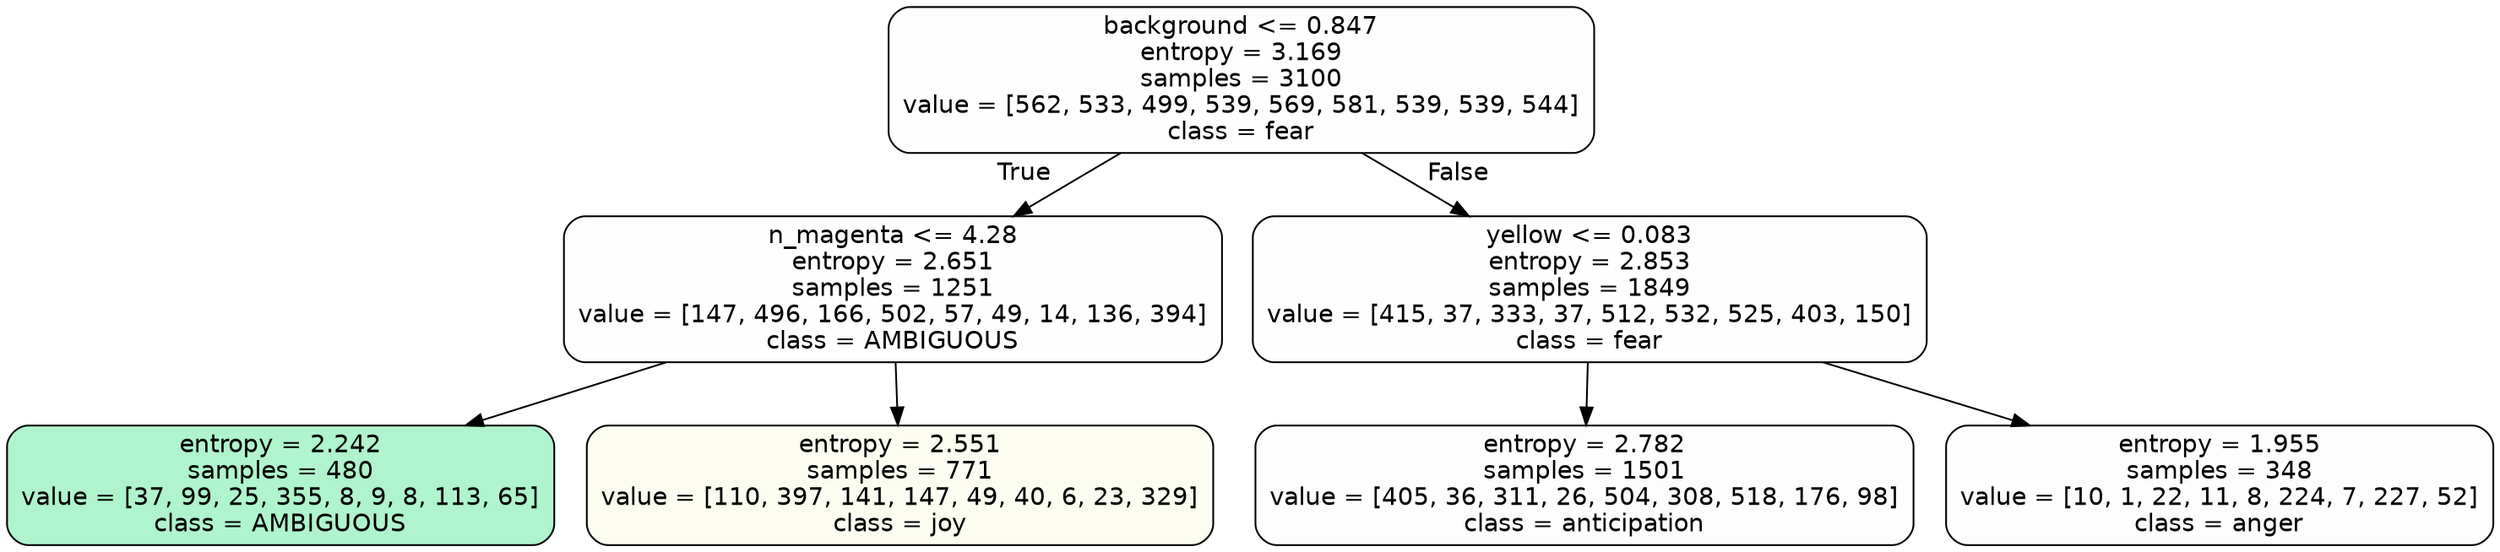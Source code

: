 digraph Tree {
node [shape=box, style="filled, rounded", color="black", fontname=helvetica] ;
edge [fontname=helvetica] ;
0 [label="background <= 0.847\nentropy = 3.169\nsamples = 3100\nvalue = [562, 533, 499, 539, 569, 581, 539, 539, 544]\nclass = fear", fillcolor="#3964e501"] ;
1 [label="n_magenta <= 4.28\nentropy = 2.651\nsamples = 1251\nvalue = [147, 496, 166, 502, 57, 49, 14, 136, 394]\nclass = AMBIGUOUS", fillcolor="#39e58101"] ;
0 -> 1 [labeldistance=2.5, labelangle=45, headlabel="True"] ;
2 [label="entropy = 2.242\nsamples = 480\nvalue = [37, 99, 25, 355, 8, 9, 8, 113, 65]\nclass = AMBIGUOUS", fillcolor="#39e58166"] ;
1 -> 2 ;
3 [label="entropy = 2.551\nsamples = 771\nvalue = [110, 397, 141, 147, 49, 40, 6, 23, 329]\nclass = joy", fillcolor="#d7e53913"] ;
1 -> 3 ;
4 [label="yellow <= 0.083\nentropy = 2.853\nsamples = 1849\nvalue = [415, 37, 333, 37, 512, 532, 525, 403, 150]\nclass = fear", fillcolor="#3964e501"] ;
0 -> 4 [labeldistance=2.5, labelangle=-45, headlabel="False"] ;
5 [label="entropy = 2.782\nsamples = 1501\nvalue = [405, 36, 311, 26, 504, 308, 518, 176, 98]\nclass = anticipation", fillcolor="#8139e502"] ;
4 -> 5 ;
6 [label="entropy = 1.955\nsamples = 348\nvalue = [10, 1, 22, 11, 8, 224, 7, 227, 52]\nclass = anger", fillcolor="#e539d702"] ;
4 -> 6 ;
}